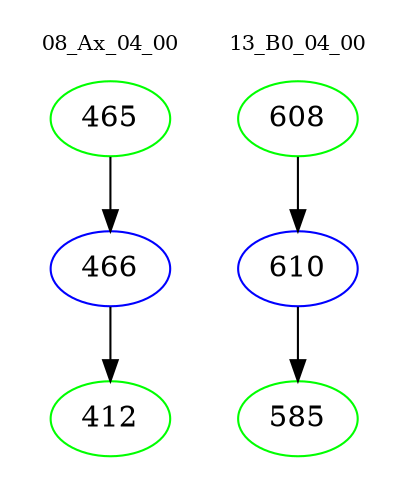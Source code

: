 digraph{
subgraph cluster_0 {
color = white
label = "08_Ax_04_00";
fontsize=10;
T0_465 [label="465", color="green"]
T0_465 -> T0_466 [color="black"]
T0_466 [label="466", color="blue"]
T0_466 -> T0_412 [color="black"]
T0_412 [label="412", color="green"]
}
subgraph cluster_1 {
color = white
label = "13_B0_04_00";
fontsize=10;
T1_608 [label="608", color="green"]
T1_608 -> T1_610 [color="black"]
T1_610 [label="610", color="blue"]
T1_610 -> T1_585 [color="black"]
T1_585 [label="585", color="green"]
}
}
